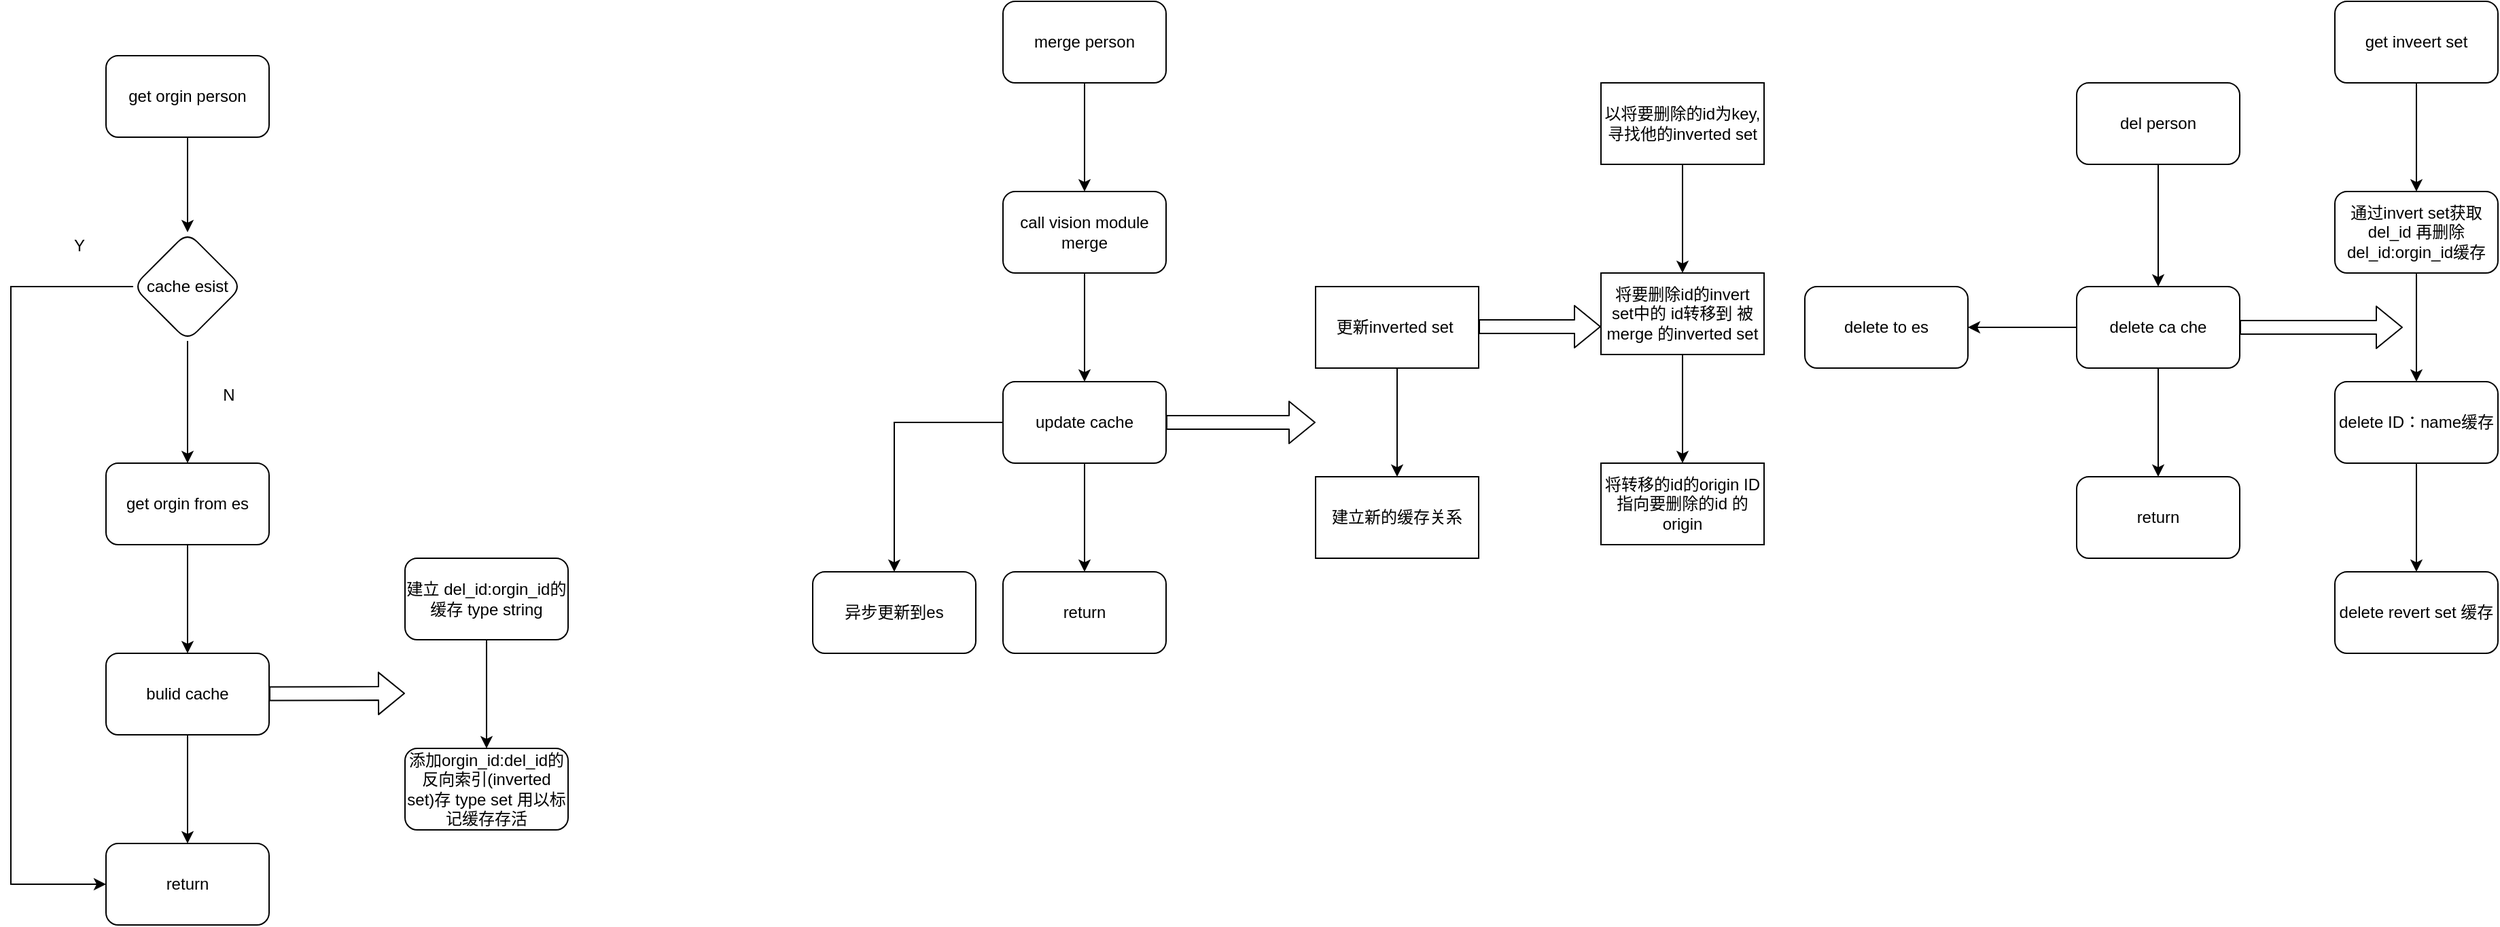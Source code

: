 <mxfile version="13.10.6" type="github">
  <diagram id="KbWu_jmLlaJrOJanSZCp" name="Page-1">
    <mxGraphModel dx="1426" dy="793" grid="1" gridSize="10" guides="1" tooltips="1" connect="1" arrows="1" fold="1" page="1" pageScale="1" pageWidth="2339" pageHeight="3300" math="0" shadow="0">
      <root>
        <mxCell id="0" />
        <mxCell id="1" parent="0" />
        <mxCell id="FaUCYpH1xtSCSybZSyPg-3" value="" style="edgeStyle=orthogonalEdgeStyle;rounded=0;orthogonalLoop=1;jettySize=auto;html=1;" edge="1" parent="1" source="FaUCYpH1xtSCSybZSyPg-1" target="FaUCYpH1xtSCSybZSyPg-2">
          <mxGeometry relative="1" as="geometry" />
        </mxCell>
        <mxCell id="FaUCYpH1xtSCSybZSyPg-1" value="get orgin person" style="rounded=1;whiteSpace=wrap;html=1;" vertex="1" parent="1">
          <mxGeometry x="120" y="360" width="120" height="60" as="geometry" />
        </mxCell>
        <mxCell id="FaUCYpH1xtSCSybZSyPg-5" value="" style="edgeStyle=orthogonalEdgeStyle;rounded=0;orthogonalLoop=1;jettySize=auto;html=1;" edge="1" parent="1" source="FaUCYpH1xtSCSybZSyPg-2" target="FaUCYpH1xtSCSybZSyPg-4">
          <mxGeometry relative="1" as="geometry" />
        </mxCell>
        <mxCell id="FaUCYpH1xtSCSybZSyPg-19" style="edgeStyle=orthogonalEdgeStyle;rounded=0;orthogonalLoop=1;jettySize=auto;html=1;exitX=0;exitY=0.5;exitDx=0;exitDy=0;entryX=0;entryY=0.5;entryDx=0;entryDy=0;" edge="1" parent="1" source="FaUCYpH1xtSCSybZSyPg-2" target="FaUCYpH1xtSCSybZSyPg-17">
          <mxGeometry relative="1" as="geometry">
            <Array as="points">
              <mxPoint x="50" y="530" />
              <mxPoint x="50" y="970" />
            </Array>
          </mxGeometry>
        </mxCell>
        <mxCell id="FaUCYpH1xtSCSybZSyPg-2" value="cache esist" style="rhombus;whiteSpace=wrap;html=1;rounded=1;" vertex="1" parent="1">
          <mxGeometry x="140" y="490" width="80" height="80" as="geometry" />
        </mxCell>
        <mxCell id="FaUCYpH1xtSCSybZSyPg-8" value="" style="edgeStyle=orthogonalEdgeStyle;rounded=0;orthogonalLoop=1;jettySize=auto;html=1;" edge="1" parent="1" source="FaUCYpH1xtSCSybZSyPg-4" target="FaUCYpH1xtSCSybZSyPg-7">
          <mxGeometry relative="1" as="geometry" />
        </mxCell>
        <mxCell id="FaUCYpH1xtSCSybZSyPg-4" value="get orgin from es&lt;br&gt;" style="whiteSpace=wrap;html=1;rounded=1;" vertex="1" parent="1">
          <mxGeometry x="120" y="660" width="120" height="60" as="geometry" />
        </mxCell>
        <mxCell id="FaUCYpH1xtSCSybZSyPg-6" value="N" style="text;html=1;align=center;verticalAlign=middle;resizable=0;points=[];autosize=1;" vertex="1" parent="1">
          <mxGeometry x="200" y="600" width="20" height="20" as="geometry" />
        </mxCell>
        <mxCell id="FaUCYpH1xtSCSybZSyPg-18" value="" style="edgeStyle=orthogonalEdgeStyle;rounded=0;orthogonalLoop=1;jettySize=auto;html=1;" edge="1" parent="1" source="FaUCYpH1xtSCSybZSyPg-7" target="FaUCYpH1xtSCSybZSyPg-17">
          <mxGeometry relative="1" as="geometry" />
        </mxCell>
        <mxCell id="FaUCYpH1xtSCSybZSyPg-7" value="bulid cache&lt;br&gt;" style="whiteSpace=wrap;html=1;rounded=1;" vertex="1" parent="1">
          <mxGeometry x="120" y="800" width="120" height="60" as="geometry" />
        </mxCell>
        <mxCell id="FaUCYpH1xtSCSybZSyPg-14" value="" style="edgeStyle=orthogonalEdgeStyle;rounded=0;orthogonalLoop=1;jettySize=auto;html=1;" edge="1" parent="1" source="FaUCYpH1xtSCSybZSyPg-11" target="FaUCYpH1xtSCSybZSyPg-13">
          <mxGeometry relative="1" as="geometry" />
        </mxCell>
        <mxCell id="FaUCYpH1xtSCSybZSyPg-11" value="建立 del_id:orgin_id的缓存 type string&lt;br&gt;" style="whiteSpace=wrap;html=1;rounded=1;" vertex="1" parent="1">
          <mxGeometry x="340" y="730" width="120" height="60" as="geometry" />
        </mxCell>
        <mxCell id="FaUCYpH1xtSCSybZSyPg-13" value="添加orgin_id:del_id的反向索引(inverted set)存 type set 用以标记缓存存活" style="whiteSpace=wrap;html=1;rounded=1;" vertex="1" parent="1">
          <mxGeometry x="340" y="870" width="120" height="60" as="geometry" />
        </mxCell>
        <mxCell id="FaUCYpH1xtSCSybZSyPg-16" value="" style="shape=flexArrow;endArrow=classic;html=1;" edge="1" parent="1" source="FaUCYpH1xtSCSybZSyPg-7">
          <mxGeometry width="50" height="50" relative="1" as="geometry">
            <mxPoint x="270" y="829.5" as="sourcePoint" />
            <mxPoint x="340" y="829.5" as="targetPoint" />
          </mxGeometry>
        </mxCell>
        <mxCell id="FaUCYpH1xtSCSybZSyPg-17" value="return" style="whiteSpace=wrap;html=1;rounded=1;" vertex="1" parent="1">
          <mxGeometry x="120" y="940" width="120" height="60" as="geometry" />
        </mxCell>
        <mxCell id="FaUCYpH1xtSCSybZSyPg-20" value="Y" style="text;html=1;align=center;verticalAlign=middle;resizable=0;points=[];autosize=1;" vertex="1" parent="1">
          <mxGeometry x="90" y="490" width="20" height="20" as="geometry" />
        </mxCell>
        <mxCell id="FaUCYpH1xtSCSybZSyPg-24" value="" style="edgeStyle=orthogonalEdgeStyle;rounded=0;orthogonalLoop=1;jettySize=auto;html=1;" edge="1" parent="1" source="FaUCYpH1xtSCSybZSyPg-22" target="FaUCYpH1xtSCSybZSyPg-23">
          <mxGeometry relative="1" as="geometry" />
        </mxCell>
        <mxCell id="FaUCYpH1xtSCSybZSyPg-22" value="merge person&lt;br&gt;" style="rounded=1;whiteSpace=wrap;html=1;" vertex="1" parent="1">
          <mxGeometry x="780" y="320" width="120" height="60" as="geometry" />
        </mxCell>
        <mxCell id="FaUCYpH1xtSCSybZSyPg-26" value="" style="edgeStyle=orthogonalEdgeStyle;rounded=0;orthogonalLoop=1;jettySize=auto;html=1;" edge="1" parent="1" source="FaUCYpH1xtSCSybZSyPg-23" target="FaUCYpH1xtSCSybZSyPg-25">
          <mxGeometry relative="1" as="geometry" />
        </mxCell>
        <mxCell id="FaUCYpH1xtSCSybZSyPg-23" value="call vision module merge" style="whiteSpace=wrap;html=1;rounded=1;" vertex="1" parent="1">
          <mxGeometry x="780" y="460" width="120" height="60" as="geometry" />
        </mxCell>
        <mxCell id="FaUCYpH1xtSCSybZSyPg-28" value="" style="edgeStyle=orthogonalEdgeStyle;rounded=0;orthogonalLoop=1;jettySize=auto;html=1;" edge="1" parent="1" source="FaUCYpH1xtSCSybZSyPg-25" target="FaUCYpH1xtSCSybZSyPg-27">
          <mxGeometry relative="1" as="geometry" />
        </mxCell>
        <mxCell id="FaUCYpH1xtSCSybZSyPg-40" value="" style="edgeStyle=orthogonalEdgeStyle;rounded=0;orthogonalLoop=1;jettySize=auto;html=1;" edge="1" parent="1" source="FaUCYpH1xtSCSybZSyPg-25" target="FaUCYpH1xtSCSybZSyPg-39">
          <mxGeometry relative="1" as="geometry" />
        </mxCell>
        <mxCell id="FaUCYpH1xtSCSybZSyPg-25" value="update cache" style="whiteSpace=wrap;html=1;rounded=1;" vertex="1" parent="1">
          <mxGeometry x="780" y="600" width="120" height="60" as="geometry" />
        </mxCell>
        <mxCell id="FaUCYpH1xtSCSybZSyPg-27" value="异步更新到es" style="whiteSpace=wrap;html=1;rounded=1;" vertex="1" parent="1">
          <mxGeometry x="640" y="740" width="120" height="60" as="geometry" />
        </mxCell>
        <mxCell id="FaUCYpH1xtSCSybZSyPg-31" value="" style="edgeStyle=orthogonalEdgeStyle;rounded=0;orthogonalLoop=1;jettySize=auto;html=1;" edge="1" parent="1" source="FaUCYpH1xtSCSybZSyPg-29" target="FaUCYpH1xtSCSybZSyPg-30">
          <mxGeometry relative="1" as="geometry" />
        </mxCell>
        <mxCell id="FaUCYpH1xtSCSybZSyPg-29" value="更新inverted set&amp;nbsp;" style="whiteSpace=wrap;html=1;" vertex="1" parent="1">
          <mxGeometry x="1010" y="530" width="120" height="60" as="geometry" />
        </mxCell>
        <mxCell id="FaUCYpH1xtSCSybZSyPg-30" value="建立新的缓存关系" style="whiteSpace=wrap;html=1;" vertex="1" parent="1">
          <mxGeometry x="1010" y="670" width="120" height="60" as="geometry" />
        </mxCell>
        <mxCell id="FaUCYpH1xtSCSybZSyPg-32" value="" style="shape=flexArrow;endArrow=classic;html=1;exitX=1;exitY=0.5;exitDx=0;exitDy=0;" edge="1" parent="1" source="FaUCYpH1xtSCSybZSyPg-25">
          <mxGeometry width="50" height="50" relative="1" as="geometry">
            <mxPoint x="950" y="660" as="sourcePoint" />
            <mxPoint x="1010" y="630" as="targetPoint" />
          </mxGeometry>
        </mxCell>
        <mxCell id="FaUCYpH1xtSCSybZSyPg-33" value="" style="shape=flexArrow;endArrow=classic;html=1;" edge="1" parent="1">
          <mxGeometry width="50" height="50" relative="1" as="geometry">
            <mxPoint x="1130" y="559.5" as="sourcePoint" />
            <mxPoint x="1220" y="559.5" as="targetPoint" />
          </mxGeometry>
        </mxCell>
        <mxCell id="FaUCYpH1xtSCSybZSyPg-36" value="" style="edgeStyle=orthogonalEdgeStyle;rounded=0;orthogonalLoop=1;jettySize=auto;html=1;" edge="1" parent="1" source="FaUCYpH1xtSCSybZSyPg-34" target="FaUCYpH1xtSCSybZSyPg-35">
          <mxGeometry relative="1" as="geometry" />
        </mxCell>
        <mxCell id="FaUCYpH1xtSCSybZSyPg-34" value="以将要删除的id为key,寻找他的inverted set" style="rounded=0;whiteSpace=wrap;html=1;" vertex="1" parent="1">
          <mxGeometry x="1220" y="380" width="120" height="60" as="geometry" />
        </mxCell>
        <mxCell id="FaUCYpH1xtSCSybZSyPg-38" value="" style="edgeStyle=orthogonalEdgeStyle;rounded=0;orthogonalLoop=1;jettySize=auto;html=1;" edge="1" parent="1" source="FaUCYpH1xtSCSybZSyPg-35" target="FaUCYpH1xtSCSybZSyPg-37">
          <mxGeometry relative="1" as="geometry" />
        </mxCell>
        <mxCell id="FaUCYpH1xtSCSybZSyPg-35" value="将要删除id的invert set中的 id转移到 被merge 的inverted set" style="whiteSpace=wrap;html=1;rounded=0;" vertex="1" parent="1">
          <mxGeometry x="1220" y="520" width="120" height="60" as="geometry" />
        </mxCell>
        <mxCell id="FaUCYpH1xtSCSybZSyPg-37" value="将转移的id的origin ID指向要删除的id 的origin" style="whiteSpace=wrap;html=1;rounded=0;" vertex="1" parent="1">
          <mxGeometry x="1220" y="660" width="120" height="60" as="geometry" />
        </mxCell>
        <mxCell id="FaUCYpH1xtSCSybZSyPg-39" value="return" style="whiteSpace=wrap;html=1;rounded=1;" vertex="1" parent="1">
          <mxGeometry x="780" y="740" width="120" height="60" as="geometry" />
        </mxCell>
        <mxCell id="FaUCYpH1xtSCSybZSyPg-48" value="" style="edgeStyle=orthogonalEdgeStyle;rounded=0;orthogonalLoop=1;jettySize=auto;html=1;" edge="1" parent="1" source="FaUCYpH1xtSCSybZSyPg-42" target="FaUCYpH1xtSCSybZSyPg-47">
          <mxGeometry relative="1" as="geometry" />
        </mxCell>
        <mxCell id="FaUCYpH1xtSCSybZSyPg-42" value="del person" style="rounded=1;whiteSpace=wrap;html=1;" vertex="1" parent="1">
          <mxGeometry x="1570" y="380" width="120" height="60" as="geometry" />
        </mxCell>
        <mxCell id="FaUCYpH1xtSCSybZSyPg-46" value="" style="edgeStyle=orthogonalEdgeStyle;rounded=0;orthogonalLoop=1;jettySize=auto;html=1;" edge="1" parent="1" source="FaUCYpH1xtSCSybZSyPg-43" target="FaUCYpH1xtSCSybZSyPg-45">
          <mxGeometry relative="1" as="geometry" />
        </mxCell>
        <mxCell id="FaUCYpH1xtSCSybZSyPg-43" value="get inveert set&lt;br&gt;" style="whiteSpace=wrap;html=1;rounded=1;" vertex="1" parent="1">
          <mxGeometry x="1760" y="320" width="120" height="60" as="geometry" />
        </mxCell>
        <mxCell id="FaUCYpH1xtSCSybZSyPg-53" value="" style="edgeStyle=orthogonalEdgeStyle;rounded=0;orthogonalLoop=1;jettySize=auto;html=1;" edge="1" parent="1" source="FaUCYpH1xtSCSybZSyPg-45" target="FaUCYpH1xtSCSybZSyPg-52">
          <mxGeometry relative="1" as="geometry" />
        </mxCell>
        <mxCell id="FaUCYpH1xtSCSybZSyPg-45" value="通过invert set获取 del_id 再删除 del_id:orgin_id缓存" style="whiteSpace=wrap;html=1;rounded=1;" vertex="1" parent="1">
          <mxGeometry x="1760" y="460" width="120" height="60" as="geometry" />
        </mxCell>
        <mxCell id="FaUCYpH1xtSCSybZSyPg-50" value="" style="edgeStyle=orthogonalEdgeStyle;rounded=0;orthogonalLoop=1;jettySize=auto;html=1;" edge="1" parent="1" source="FaUCYpH1xtSCSybZSyPg-47" target="FaUCYpH1xtSCSybZSyPg-49">
          <mxGeometry relative="1" as="geometry" />
        </mxCell>
        <mxCell id="FaUCYpH1xtSCSybZSyPg-57" value="" style="edgeStyle=orthogonalEdgeStyle;rounded=0;orthogonalLoop=1;jettySize=auto;html=1;" edge="1" parent="1" source="FaUCYpH1xtSCSybZSyPg-47" target="FaUCYpH1xtSCSybZSyPg-56">
          <mxGeometry relative="1" as="geometry" />
        </mxCell>
        <mxCell id="FaUCYpH1xtSCSybZSyPg-47" value="delete ca che" style="rounded=1;whiteSpace=wrap;html=1;" vertex="1" parent="1">
          <mxGeometry x="1570" y="530" width="120" height="60" as="geometry" />
        </mxCell>
        <mxCell id="FaUCYpH1xtSCSybZSyPg-49" value="return&lt;br&gt;" style="whiteSpace=wrap;html=1;rounded=1;" vertex="1" parent="1">
          <mxGeometry x="1570" y="670" width="120" height="60" as="geometry" />
        </mxCell>
        <mxCell id="FaUCYpH1xtSCSybZSyPg-51" value="" style="shape=flexArrow;endArrow=classic;html=1;" edge="1" parent="1">
          <mxGeometry width="50" height="50" relative="1" as="geometry">
            <mxPoint x="1690" y="560" as="sourcePoint" />
            <mxPoint x="1810" y="560" as="targetPoint" />
          </mxGeometry>
        </mxCell>
        <mxCell id="FaUCYpH1xtSCSybZSyPg-55" value="" style="edgeStyle=orthogonalEdgeStyle;rounded=0;orthogonalLoop=1;jettySize=auto;html=1;" edge="1" parent="1" source="FaUCYpH1xtSCSybZSyPg-52" target="FaUCYpH1xtSCSybZSyPg-54">
          <mxGeometry relative="1" as="geometry" />
        </mxCell>
        <mxCell id="FaUCYpH1xtSCSybZSyPg-52" value="delete ID：name缓存" style="whiteSpace=wrap;html=1;rounded=1;" vertex="1" parent="1">
          <mxGeometry x="1760" y="600" width="120" height="60" as="geometry" />
        </mxCell>
        <mxCell id="FaUCYpH1xtSCSybZSyPg-54" value="delete revert set 缓存" style="whiteSpace=wrap;html=1;rounded=1;" vertex="1" parent="1">
          <mxGeometry x="1760" y="740" width="120" height="60" as="geometry" />
        </mxCell>
        <mxCell id="FaUCYpH1xtSCSybZSyPg-56" value="delete to es" style="whiteSpace=wrap;html=1;rounded=1;" vertex="1" parent="1">
          <mxGeometry x="1370" y="530" width="120" height="60" as="geometry" />
        </mxCell>
      </root>
    </mxGraphModel>
  </diagram>
</mxfile>
